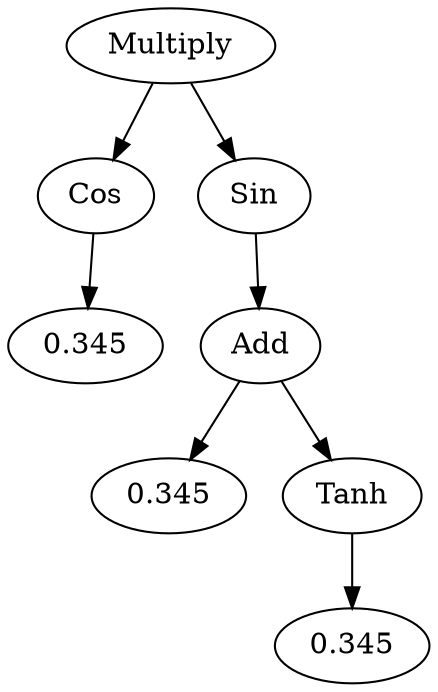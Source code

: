 // test
digraph graph2 {
	rankdir=TD
	130764372823792 [label=Multiply]
	130764372832720 [label=Cos]
	130764372823792 -> 130764372832720
	130764372831856 [label=0.345]
	130764372832720 -> 130764372831856
	130764372820384 [label=Sin]
	130764372823792 -> 130764372820384
	130764372834352 [label=Add]
	130764372820384 -> 130764372834352
	130764372831376 [label=0.345]
	130764372834352 -> 130764372831376
	130764372829600 [label=Tanh]
	130764372834352 -> 130764372829600
	130764372834304 [label=0.345]
	130764372829600 -> 130764372834304
}
